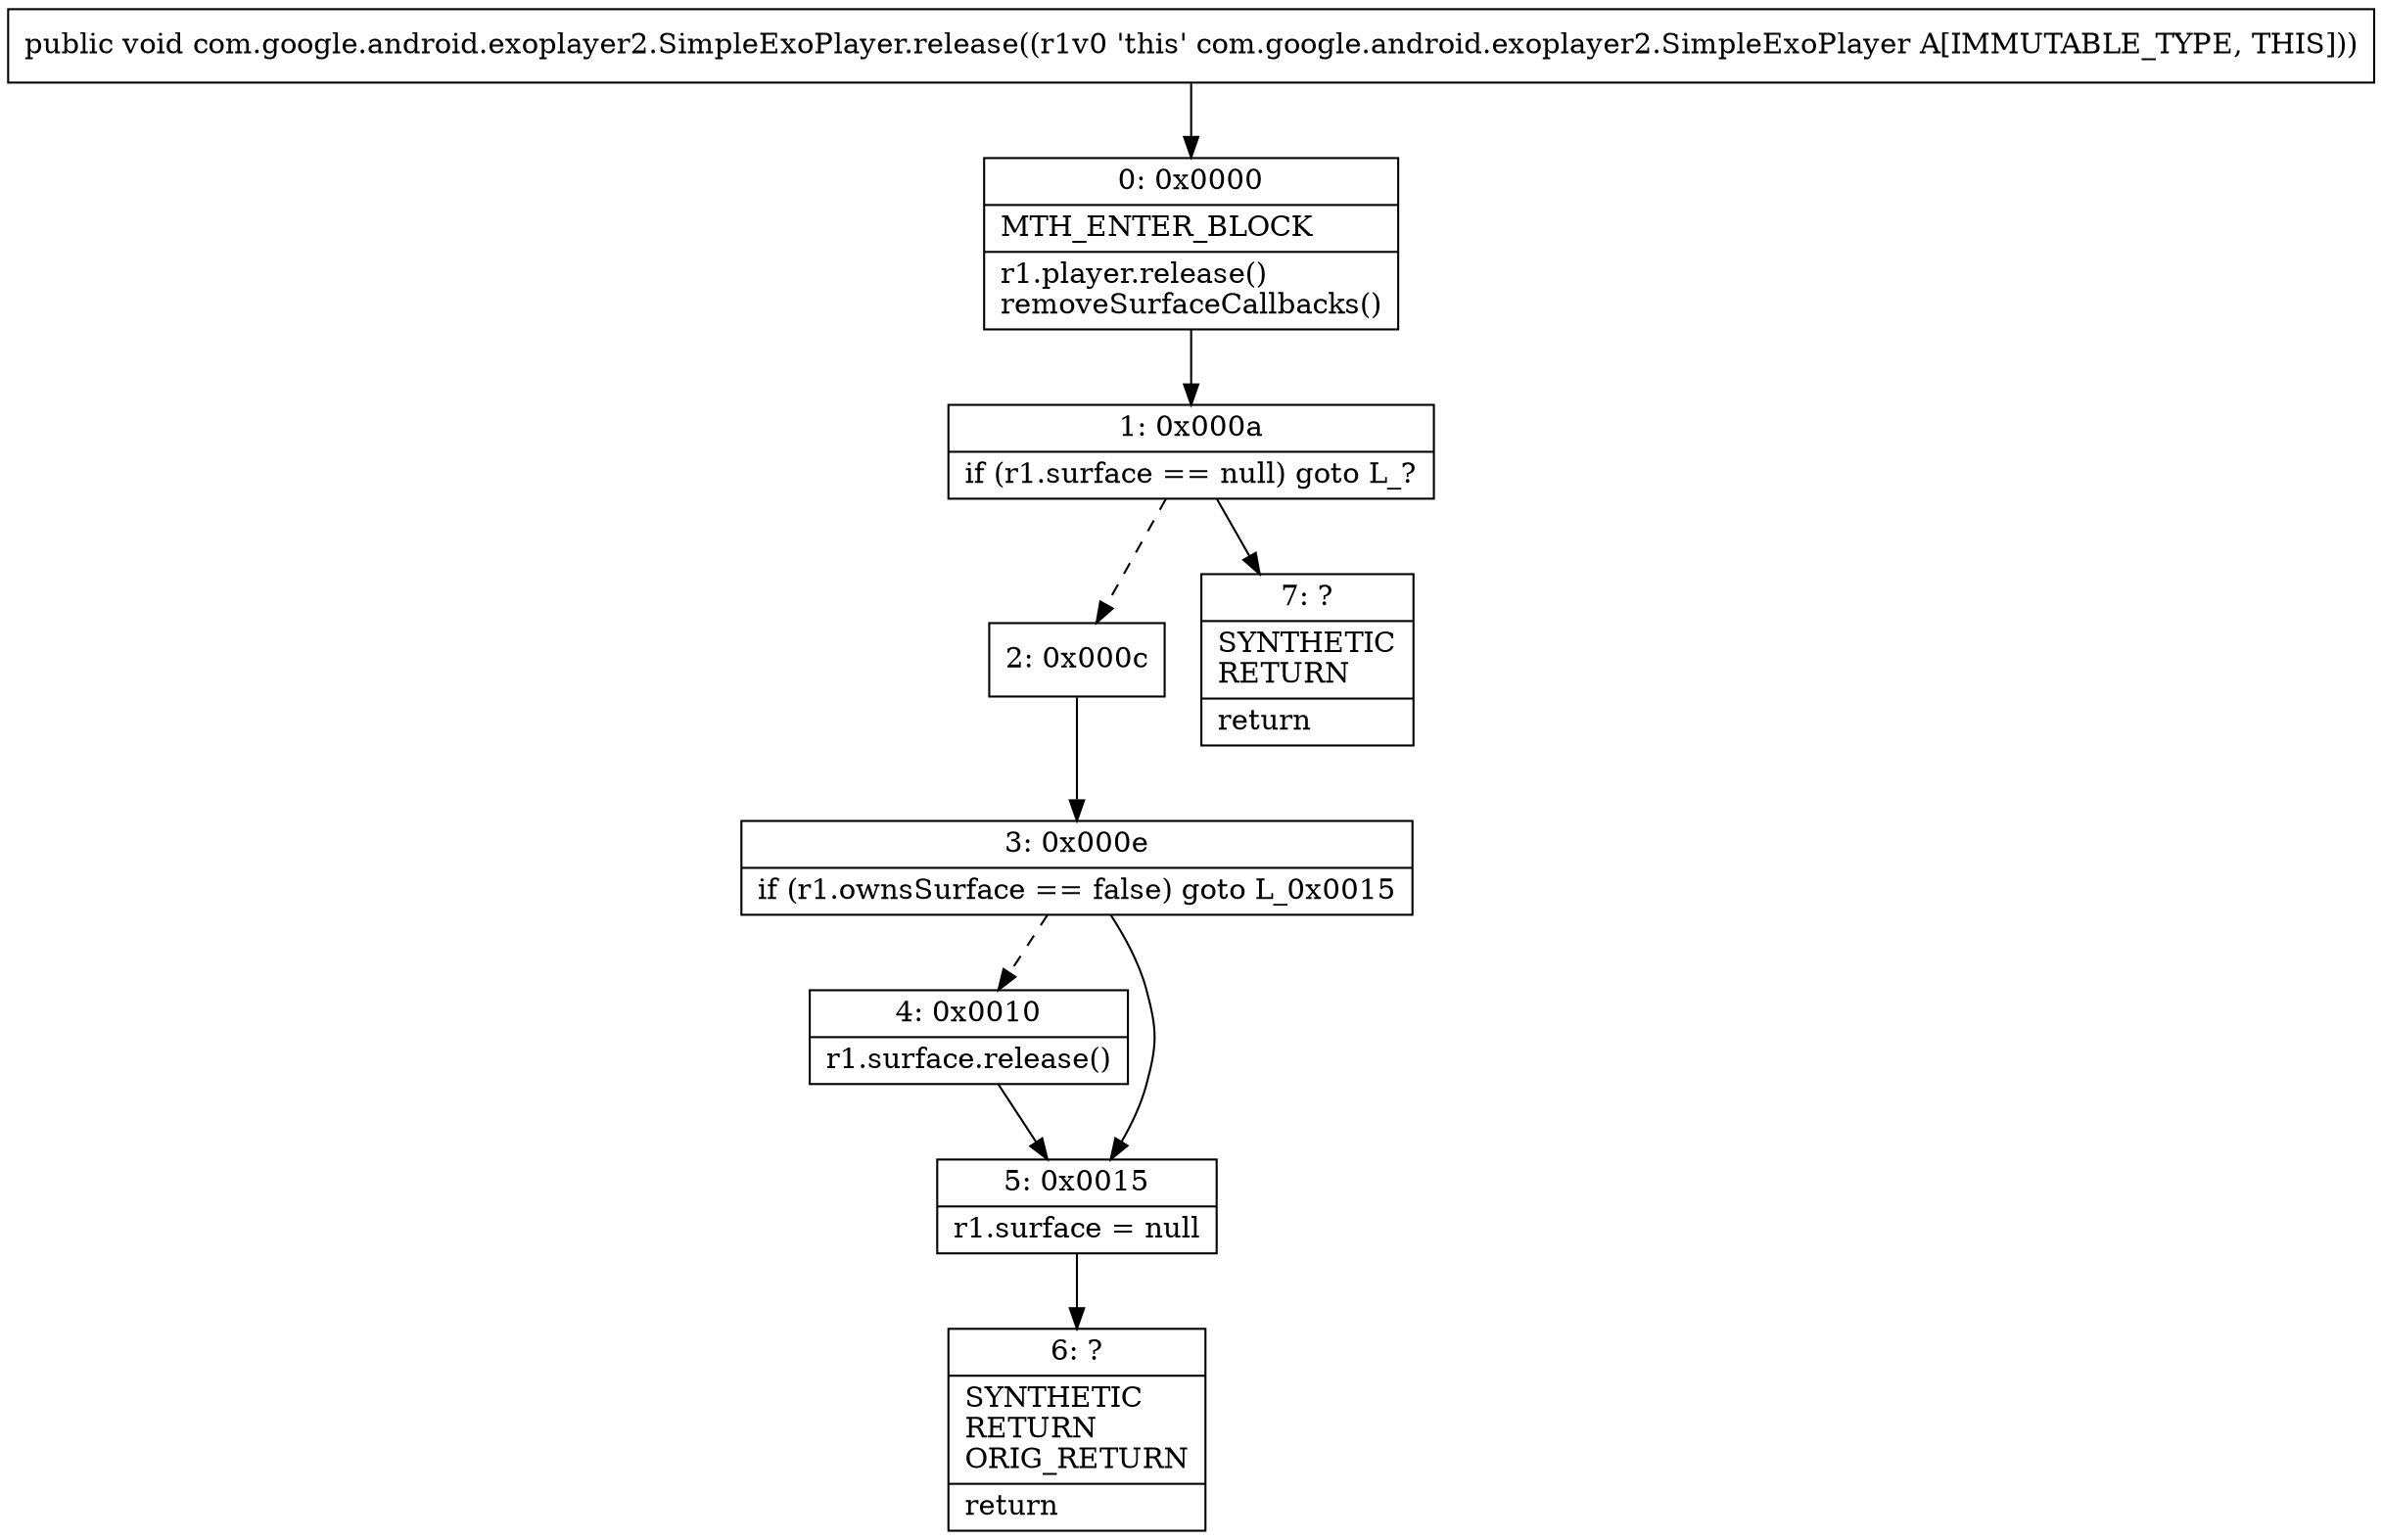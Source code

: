 digraph "CFG forcom.google.android.exoplayer2.SimpleExoPlayer.release()V" {
Node_0 [shape=record,label="{0\:\ 0x0000|MTH_ENTER_BLOCK\l|r1.player.release()\lremoveSurfaceCallbacks()\l}"];
Node_1 [shape=record,label="{1\:\ 0x000a|if (r1.surface == null) goto L_?\l}"];
Node_2 [shape=record,label="{2\:\ 0x000c}"];
Node_3 [shape=record,label="{3\:\ 0x000e|if (r1.ownsSurface == false) goto L_0x0015\l}"];
Node_4 [shape=record,label="{4\:\ 0x0010|r1.surface.release()\l}"];
Node_5 [shape=record,label="{5\:\ 0x0015|r1.surface = null\l}"];
Node_6 [shape=record,label="{6\:\ ?|SYNTHETIC\lRETURN\lORIG_RETURN\l|return\l}"];
Node_7 [shape=record,label="{7\:\ ?|SYNTHETIC\lRETURN\l|return\l}"];
MethodNode[shape=record,label="{public void com.google.android.exoplayer2.SimpleExoPlayer.release((r1v0 'this' com.google.android.exoplayer2.SimpleExoPlayer A[IMMUTABLE_TYPE, THIS])) }"];
MethodNode -> Node_0;
Node_0 -> Node_1;
Node_1 -> Node_2[style=dashed];
Node_1 -> Node_7;
Node_2 -> Node_3;
Node_3 -> Node_4[style=dashed];
Node_3 -> Node_5;
Node_4 -> Node_5;
Node_5 -> Node_6;
}

